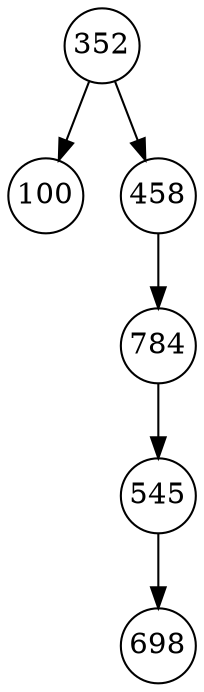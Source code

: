 digraph test_tree {
node [shape="circle", style="filled", fillcolor="white", fontcolor="black", margin="0.01"];
352 -> 100;
352 -> 458;
458 -> 784;
545 -> 698;
784 -> 545;
}
